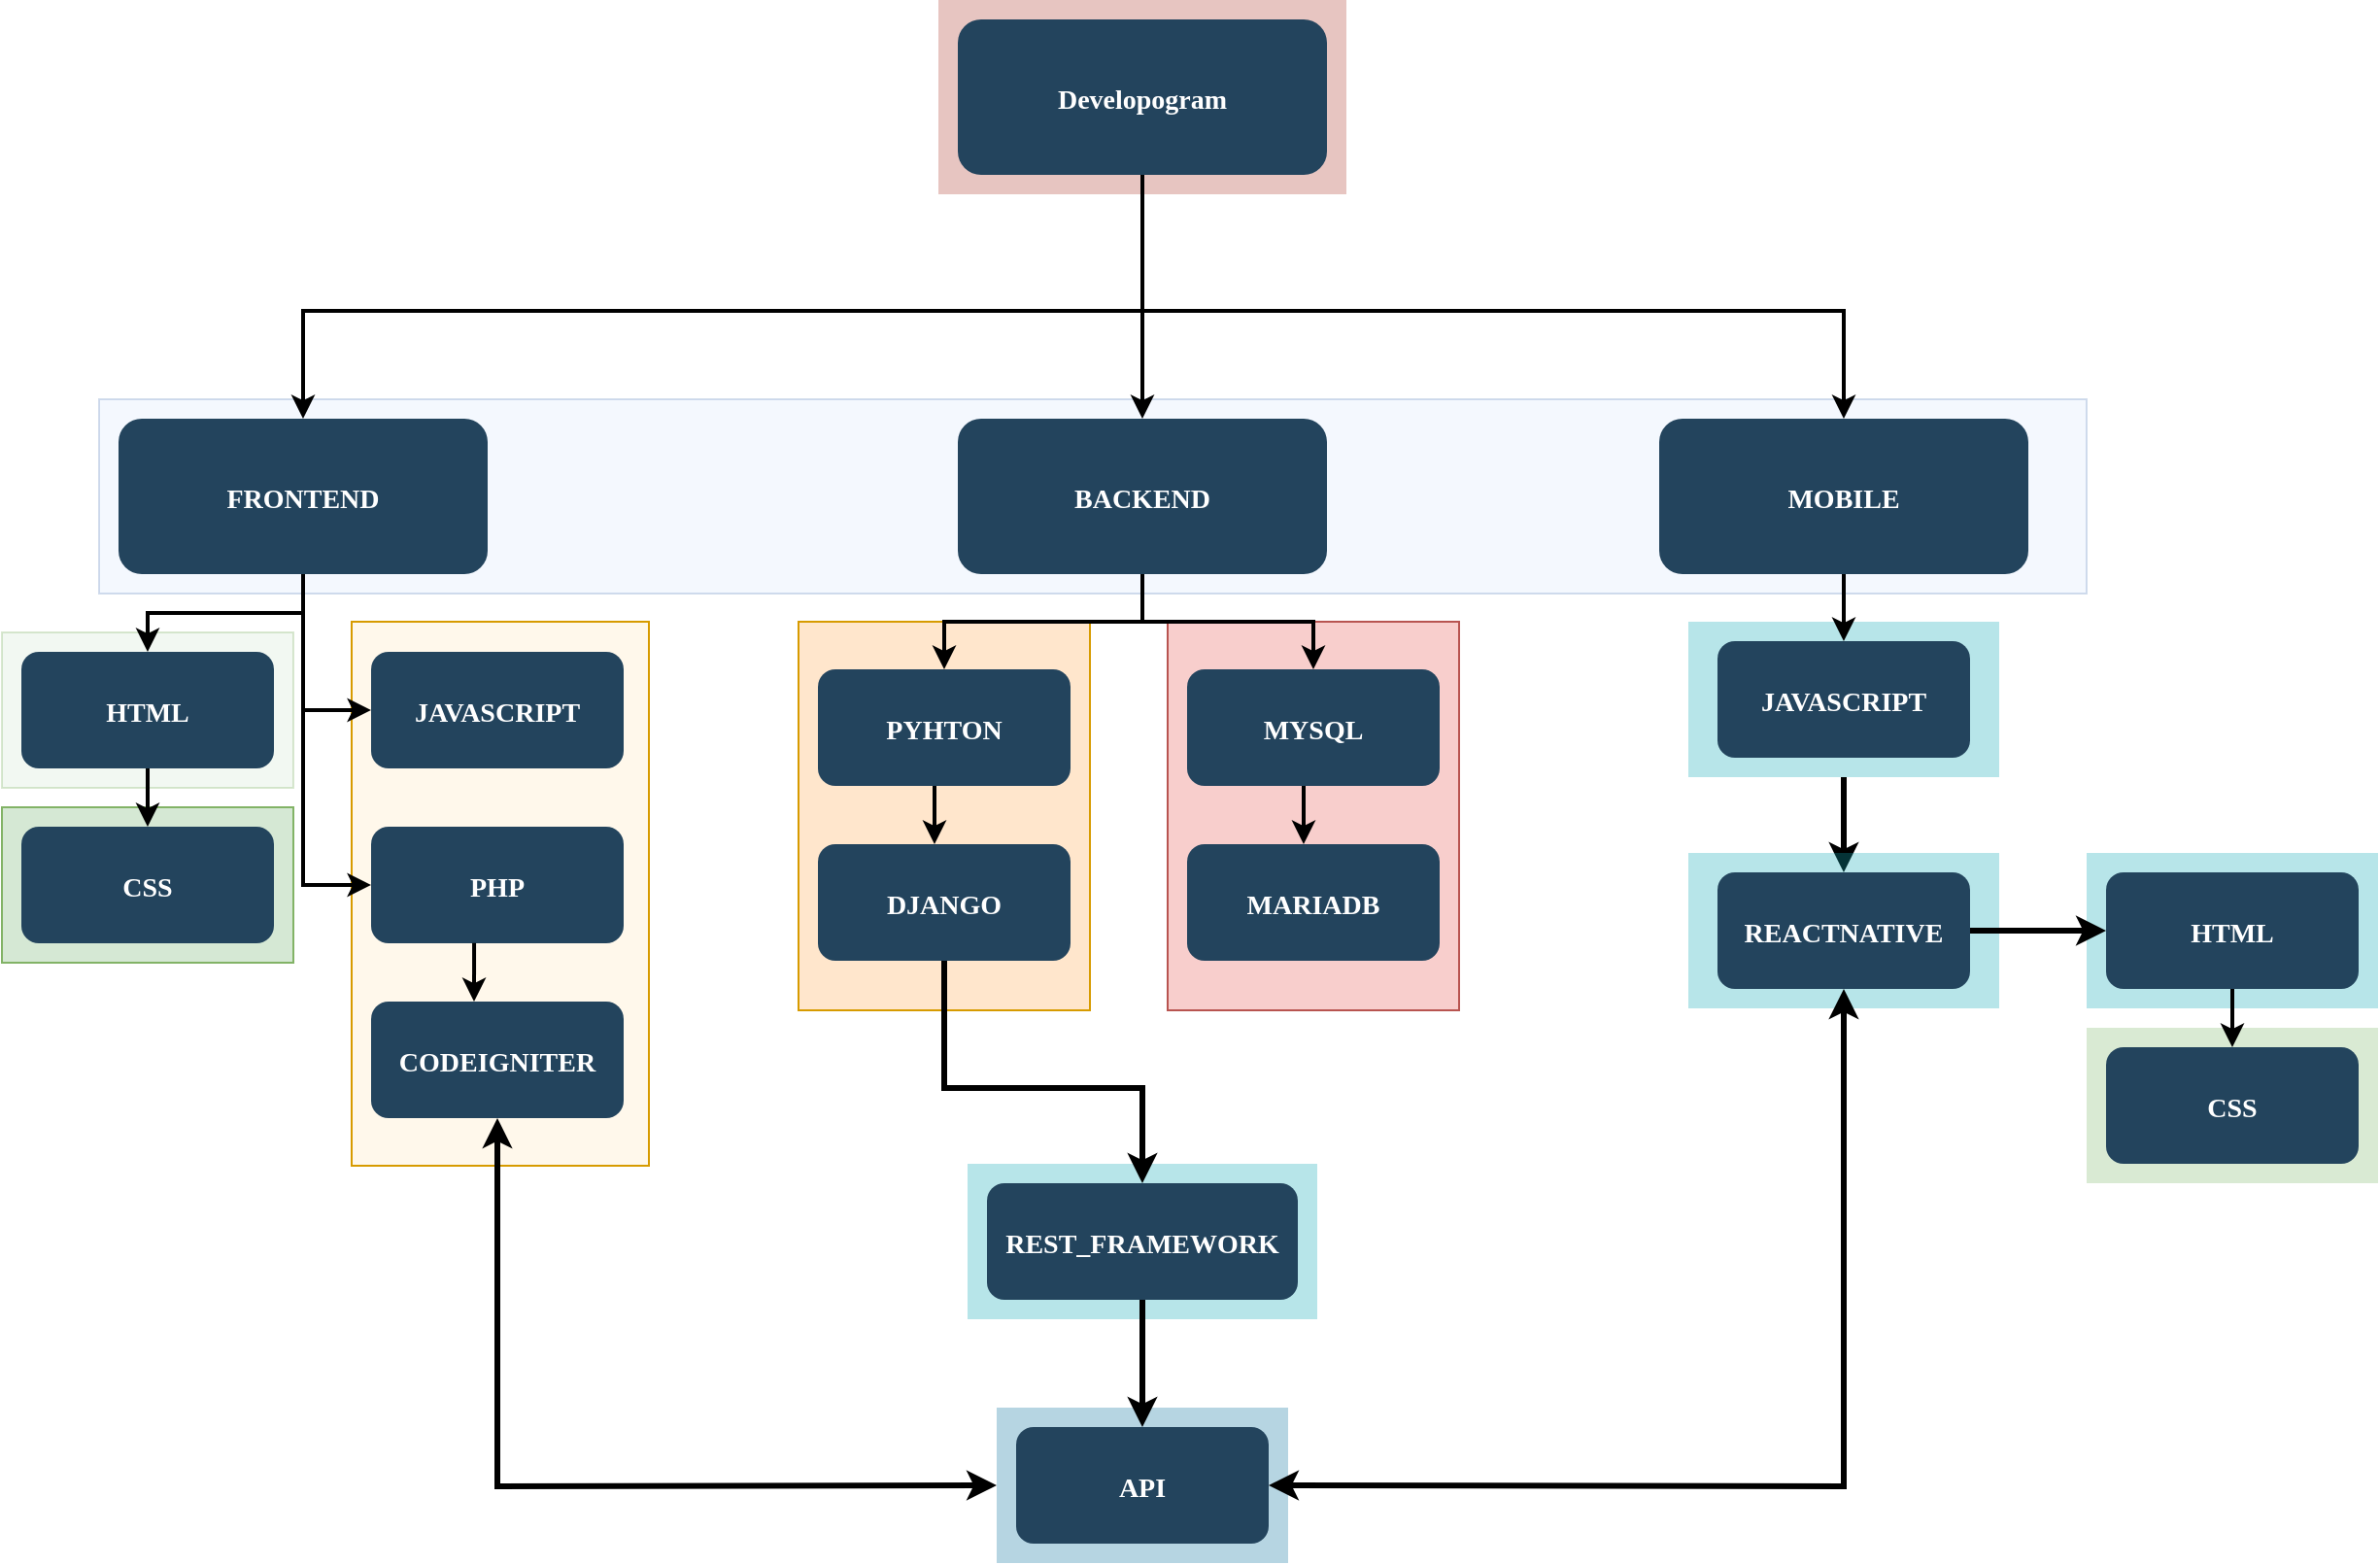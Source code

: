 <mxfile version="19.0.3" type="device"><diagram name="Page-1" id="2c0d36ab-eaac-3732-788b-9136903baeff"><mxGraphModel dx="1422" dy="965" grid="1" gridSize="10" guides="1" tooltips="1" connect="1" arrows="1" fold="1" page="1" pageScale="1.5" pageWidth="1169" pageHeight="827" background="none" math="0" shadow="0"><root><mxCell id="0"/><mxCell id="1" parent="0"/><mxCell id="AREQ18UNL7sfl6_NpvQj-159" value="" style="fillColor=#f8cecc;strokeColor=#b85450;" vertex="1" parent="1"><mxGeometry x="860" y="440" width="150" height="200" as="geometry"/></mxCell><mxCell id="AREQ18UNL7sfl6_NpvQj-158" value="" style="fillColor=#FFF8EB;strokeColor=#d79b00;" vertex="1" parent="1"><mxGeometry x="440" y="440" width="153" height="280" as="geometry"/></mxCell><mxCell id="AREQ18UNL7sfl6_NpvQj-127" value="" style="fillColor=#ffe6cc;strokeColor=#d79b00;" vertex="1" parent="1"><mxGeometry x="670" y="440" width="150" height="200" as="geometry"/></mxCell><mxCell id="123" value="" style="fillColor=#AE4132;strokeColor=none;opacity=30;" parent="1" vertex="1"><mxGeometry x="742" y="120.0" width="210" height="100.0" as="geometry"/></mxCell><mxCell id="122" value="" style="opacity=30;fillColor=#dae8fc;strokeColor=#6c8ebf;" parent="1" vertex="1"><mxGeometry x="310" y="325.5" width="1023" height="100" as="geometry"/></mxCell><mxCell id="114" value="" style="fillColor=#10739E;strokeColor=none;opacity=30;" parent="1" vertex="1"><mxGeometry x="772.0" y="844.5" width="150" height="80" as="geometry"/></mxCell><mxCell id="111" value="" style="fillColor=#d5e8d4;strokeColor=#82b366;" parent="1" vertex="1"><mxGeometry x="260" y="535.5" width="150" height="80" as="geometry"/></mxCell><mxCell id="AREQ18UNL7sfl6_NpvQj-153" value="" style="edgeStyle=orthogonalEdgeStyle;rounded=0;orthogonalLoop=1;jettySize=auto;html=1;strokeWidth=3;" edge="1" parent="1" source="110" target="AREQ18UNL7sfl6_NpvQj-146"><mxGeometry relative="1" as="geometry"/></mxCell><mxCell id="110" value="" style="fillColor=#12AAB5;strokeColor=none;opacity=30;" parent="1" vertex="1"><mxGeometry x="1128" y="440" width="160" height="80" as="geometry"/></mxCell><mxCell id="108" value="" style="fillColor=#d5e8d4;strokeColor=#82b366;opacity=30;" parent="1" vertex="1"><mxGeometry x="260" y="445.5" width="150" height="80" as="geometry"/></mxCell><mxCell id="2" value="Developogram" style="rounded=1;fillColor=#23445D;gradientColor=none;strokeColor=none;fontColor=#FFFFFF;fontStyle=1;fontFamily=Tahoma;fontSize=14" parent="1" vertex="1"><mxGeometry x="752" y="130" width="190" height="80" as="geometry"/></mxCell><mxCell id="4" value="MOBILE" style="rounded=1;fillColor=#23445D;gradientColor=none;strokeColor=none;fontColor=#FFFFFF;fontStyle=1;fontFamily=Tahoma;fontSize=14" parent="1" vertex="1"><mxGeometry x="1113.0" y="335.5" width="190" height="80" as="geometry"/></mxCell><mxCell id="9" value="" style="edgeStyle=elbowEdgeStyle;elbow=vertical;strokeWidth=2;rounded=0" parent="1" source="2" target="4" edge="1"><mxGeometry x="550" y="215.5" width="100" height="100" as="geometry"><mxPoint x="550" y="315.5" as="sourcePoint"/><mxPoint x="650" y="215.5" as="targetPoint"/><Array as="points"><mxPoint x="1093" y="280"/></Array></mxGeometry></mxCell><mxCell id="12" value="BACKEND" style="rounded=1;fillColor=#23445D;gradientColor=none;strokeColor=none;fontColor=#FFFFFF;fontStyle=1;fontFamily=Tahoma;fontSize=14" parent="1" vertex="1"><mxGeometry x="752.0" y="335.5" width="190" height="80" as="geometry"/></mxCell><mxCell id="13" value="FRONTEND" style="rounded=1;fillColor=#23445D;gradientColor=none;strokeColor=none;fontColor=#FFFFFF;fontStyle=1;fontFamily=Tahoma;fontSize=14" parent="1" vertex="1"><mxGeometry x="320" y="335.5" width="190" height="80" as="geometry"/></mxCell><mxCell id="14" value="HTML" style="rounded=1;fillColor=#23445D;gradientColor=none;strokeColor=none;fontColor=#FFFFFF;fontStyle=1;fontFamily=Tahoma;fontSize=14" parent="1" vertex="1"><mxGeometry x="270" y="455.5" width="130" height="60" as="geometry"/></mxCell><mxCell id="15" value="CSS" style="rounded=1;fillColor=#23445D;gradientColor=none;strokeColor=none;fontColor=#FFFFFF;fontStyle=1;fontFamily=Tahoma;fontSize=14" parent="1" vertex="1"><mxGeometry x="270" y="545.5" width="130" height="60" as="geometry"/></mxCell><mxCell id="16" value="JAVASCRIPT" style="rounded=1;fillColor=#23445D;gradientColor=none;strokeColor=none;fontColor=#FFFFFF;fontStyle=1;fontFamily=Tahoma;fontSize=14" parent="1" vertex="1"><mxGeometry x="450" y="455.5" width="130" height="60" as="geometry"/></mxCell><mxCell id="17" value="PHP" style="rounded=1;fillColor=#23445D;gradientColor=none;strokeColor=none;fontColor=#FFFFFF;fontStyle=1;fontFamily=Tahoma;fontSize=14" parent="1" vertex="1"><mxGeometry x="450" y="545.5" width="130" height="60" as="geometry"/></mxCell><mxCell id="18" value="CODEIGNITER" style="rounded=1;fillColor=#23445D;gradientColor=none;strokeColor=none;fontColor=#FFFFFF;fontStyle=1;fontFamily=Tahoma;fontSize=14" parent="1" vertex="1"><mxGeometry x="450" y="635.5" width="130" height="60" as="geometry"/></mxCell><mxCell id="25" value="PYHTON" style="rounded=1;fillColor=#23445D;gradientColor=none;strokeColor=none;fontColor=#FFFFFF;fontStyle=1;fontFamily=Tahoma;fontSize=14" parent="1" vertex="1"><mxGeometry x="680" y="464.5" width="130" height="60" as="geometry"/></mxCell><mxCell id="26" value="DJANGO" style="rounded=1;fillColor=#23445D;gradientColor=none;strokeColor=none;fontColor=#FFFFFF;fontStyle=1;fontFamily=Tahoma;fontSize=14" parent="1" vertex="1"><mxGeometry x="680" y="554.5" width="130" height="60" as="geometry"/></mxCell><mxCell id="29" value="MYSQL" style="rounded=1;fillColor=#23445D;gradientColor=none;strokeColor=none;fontColor=#FFFFFF;fontStyle=1;fontFamily=Tahoma;fontSize=14" parent="1" vertex="1"><mxGeometry x="870" y="464.5" width="130" height="60" as="geometry"/></mxCell><mxCell id="30" value="MARIADB" style="rounded=1;fillColor=#23445D;gradientColor=none;strokeColor=none;fontColor=#FFFFFF;fontStyle=1;fontFamily=Tahoma;fontSize=14" parent="1" vertex="1"><mxGeometry x="870" y="554.5" width="130" height="60" as="geometry"/></mxCell><mxCell id="39" value="API" style="rounded=1;fillColor=#23445D;gradientColor=none;strokeColor=none;fontColor=#FFFFFF;fontStyle=1;fontFamily=Tahoma;fontSize=14" parent="1" vertex="1"><mxGeometry x="782" y="854.5" width="130" height="60" as="geometry"/></mxCell><mxCell id="44" value="JAVASCRIPT" style="rounded=1;fillColor=#23445D;gradientColor=none;strokeColor=none;fontColor=#FFFFFF;fontStyle=1;fontFamily=Tahoma;fontSize=14" parent="1" vertex="1"><mxGeometry x="1143" y="450.0" width="130" height="60" as="geometry"/></mxCell><mxCell id="59" value="" style="edgeStyle=elbowEdgeStyle;elbow=vertical;strokeWidth=2;rounded=0" parent="1" source="2" target="12" edge="1"><mxGeometry x="560" y="225.5" width="100" height="100" as="geometry"><mxPoint x="1075" y="275.5" as="sourcePoint"/><mxPoint x="1680.0" y="345.5" as="targetPoint"/></mxGeometry></mxCell><mxCell id="61" value="" style="edgeStyle=elbowEdgeStyle;elbow=vertical;strokeWidth=2;rounded=0" parent="1" source="2" target="13" edge="1"><mxGeometry x="190" y="135.5" width="100" height="100" as="geometry"><mxPoint x="190" y="235.5" as="sourcePoint"/><mxPoint x="290" y="135.5" as="targetPoint"/><Array as="points"><mxPoint x="703" y="280"/></Array></mxGeometry></mxCell><mxCell id="62" value="" style="edgeStyle=elbowEdgeStyle;elbow=vertical;strokeWidth=2;rounded=0" parent="1" source="13" target="14" edge="1"><mxGeometry x="190" y="135.5" width="100" height="100" as="geometry"><mxPoint x="190" y="235.5" as="sourcePoint"/><mxPoint x="290" y="135.5" as="targetPoint"/></mxGeometry></mxCell><mxCell id="64" value="" style="edgeStyle=elbowEdgeStyle;elbow=horizontal;strokeWidth=2;rounded=0" parent="1" source="13" target="16" edge="1"><mxGeometry x="190" y="135.5" width="100" height="100" as="geometry"><mxPoint x="190" y="235.5" as="sourcePoint"/><mxPoint x="290" y="135.5" as="targetPoint"/><Array as="points"><mxPoint x="415" y="435.5"/></Array></mxGeometry></mxCell><mxCell id="65" value="" style="edgeStyle=elbowEdgeStyle;elbow=horizontal;strokeWidth=2;rounded=0" parent="1" source="13" target="17" edge="1"><mxGeometry x="190" y="135.5" width="100" height="100" as="geometry"><mxPoint x="190" y="235.5" as="sourcePoint"/><mxPoint x="290" y="135.5" as="targetPoint"/><Array as="points"><mxPoint x="415" y="475.5"/></Array></mxGeometry></mxCell><mxCell id="66" value="" style="edgeStyle=elbowEdgeStyle;elbow=horizontal;strokeWidth=2;rounded=0;exitX=0.408;exitY=0.997;exitDx=0;exitDy=0;exitPerimeter=0;" parent="1" source="17" target="18" edge="1"><mxGeometry x="190" y="135.5" width="100" height="100" as="geometry"><mxPoint x="190" y="235.5" as="sourcePoint"/><mxPoint x="290" y="135.5" as="targetPoint"/><Array as="points"><mxPoint x="503" y="630"/><mxPoint x="513" y="610"/><mxPoint x="415" y="525.5"/></Array></mxGeometry></mxCell><mxCell id="71" value="" style="edgeStyle=elbowEdgeStyle;elbow=horizontal;strokeWidth=2;rounded=0" parent="1" source="25" target="26" edge="1"><mxGeometry x="157" y="144.5" width="100" height="100" as="geometry"><mxPoint x="157" y="244.5" as="sourcePoint"/><mxPoint x="597" y="674.5" as="targetPoint"/><Array as="points"><mxPoint x="740" y="539"/><mxPoint x="650" y="539"/><mxPoint x="577" y="584.5"/></Array></mxGeometry></mxCell><mxCell id="73" value="" style="edgeStyle=elbowEdgeStyle;elbow=horizontal;strokeWidth=2;rounded=0" parent="1" source="29" target="30" edge="1"><mxGeometry x="187" y="144.5" width="100" height="100" as="geometry"><mxPoint x="187" y="244.5" as="sourcePoint"/><mxPoint x="287" y="144.5" as="targetPoint"/><Array as="points"><mxPoint x="930" y="529"/><mxPoint x="850" y="539"/><mxPoint x="777" y="544.5"/></Array></mxGeometry></mxCell><mxCell id="100" value="" style="edgeStyle=elbowEdgeStyle;elbow=vertical;strokeWidth=2;rounded=0" parent="1" source="12" target="25" edge="1"><mxGeometry x="167" y="135.5" width="100" height="100" as="geometry"><mxPoint x="167" y="235.5" as="sourcePoint"/><mxPoint x="267" y="135.5" as="targetPoint"/></mxGeometry></mxCell><mxCell id="101" value="" style="edgeStyle=elbowEdgeStyle;elbow=vertical;strokeWidth=2;rounded=0" parent="1" source="12" target="29" edge="1"><mxGeometry x="167" y="135.5" width="100" height="100" as="geometry"><mxPoint x="167" y="235.5" as="sourcePoint"/><mxPoint x="267" y="135.5" as="targetPoint"/></mxGeometry></mxCell><mxCell id="105" value="" style="edgeStyle=elbowEdgeStyle;elbow=vertical;strokeWidth=2;rounded=0" parent="1" source="4" target="44" edge="1"><mxGeometry x="10" y="140.5" width="100" height="100" as="geometry"><mxPoint x="10" y="240.5" as="sourcePoint"/><mxPoint x="110" y="140.5" as="targetPoint"/></mxGeometry></mxCell><mxCell id="107" value="" style="edgeStyle=elbowEdgeStyle;elbow=vertical;rounded=0;strokeWidth=2" parent="1" source="14" target="15" edge="1"><mxGeometry x="190" y="135.5" width="100" height="100" as="geometry"><mxPoint x="190" y="235.5" as="sourcePoint"/><mxPoint x="290" y="135.5" as="targetPoint"/></mxGeometry></mxCell><mxCell id="AREQ18UNL7sfl6_NpvQj-138" value="" style="fillColor=#12AAB5;strokeColor=none;opacity=30;" vertex="1" parent="1"><mxGeometry x="757" y="719" width="180" height="80" as="geometry"/></mxCell><mxCell id="AREQ18UNL7sfl6_NpvQj-144" value="" style="edgeStyle=orthogonalEdgeStyle;rounded=0;orthogonalLoop=1;jettySize=auto;html=1;strokeWidth=3;" edge="1" parent="1" source="AREQ18UNL7sfl6_NpvQj-139" target="39"><mxGeometry relative="1" as="geometry"/></mxCell><mxCell id="AREQ18UNL7sfl6_NpvQj-139" value="REST_FRAMEWORK" style="rounded=1;fillColor=#23445D;gradientColor=none;strokeColor=none;fontColor=#FFFFFF;fontStyle=1;fontFamily=Tahoma;fontSize=14" vertex="1" parent="1"><mxGeometry x="767" y="729" width="160" height="60" as="geometry"/></mxCell><mxCell id="AREQ18UNL7sfl6_NpvQj-140" value="" style="edgeStyle=orthogonalEdgeStyle;rounded=0;orthogonalLoop=1;jettySize=auto;html=1;strokeWidth=3;" edge="1" parent="1" source="26" target="AREQ18UNL7sfl6_NpvQj-139"><mxGeometry relative="1" as="geometry"><mxPoint x="846.5" y="635.5" as="sourcePoint"/><mxPoint x="846.5" y="766.5" as="targetPoint"/><Array as="points"><mxPoint x="745" y="680"/><mxPoint x="847" y="680"/></Array></mxGeometry></mxCell><mxCell id="AREQ18UNL7sfl6_NpvQj-145" value="" style="fillColor=#12AAB5;strokeColor=none;opacity=30;" vertex="1" parent="1"><mxGeometry x="1128" y="559" width="160" height="80" as="geometry"/></mxCell><mxCell id="AREQ18UNL7sfl6_NpvQj-146" value="REACTNATIVE" style="rounded=1;fillColor=#23445D;gradientColor=none;strokeColor=none;fontColor=#FFFFFF;fontStyle=1;fontFamily=Tahoma;fontSize=14" vertex="1" parent="1"><mxGeometry x="1143" y="569" width="130" height="60" as="geometry"/></mxCell><mxCell id="AREQ18UNL7sfl6_NpvQj-148" value="" style="fillColor=#D9EAD3;strokeColor=none" vertex="1" parent="1"><mxGeometry x="1333" y="649.0" width="150" height="80" as="geometry"/></mxCell><mxCell id="AREQ18UNL7sfl6_NpvQj-149" value="" style="fillColor=#12AAB5;strokeColor=none;opacity=30;" vertex="1" parent="1"><mxGeometry x="1333" y="559" width="150" height="80" as="geometry"/></mxCell><mxCell id="AREQ18UNL7sfl6_NpvQj-150" value="HTML" style="rounded=1;fillColor=#23445D;gradientColor=none;strokeColor=none;fontColor=#FFFFFF;fontStyle=1;fontFamily=Tahoma;fontSize=14" vertex="1" parent="1"><mxGeometry x="1343" y="569" width="130" height="60" as="geometry"/></mxCell><mxCell id="AREQ18UNL7sfl6_NpvQj-151" value="CSS" style="rounded=1;fillColor=#23445D;gradientColor=none;strokeColor=none;fontColor=#FFFFFF;fontStyle=1;fontFamily=Tahoma;fontSize=14" vertex="1" parent="1"><mxGeometry x="1343" y="659" width="130" height="60" as="geometry"/></mxCell><mxCell id="AREQ18UNL7sfl6_NpvQj-152" value="" style="edgeStyle=elbowEdgeStyle;elbow=vertical;rounded=0;strokeWidth=2" edge="1" parent="1" source="AREQ18UNL7sfl6_NpvQj-150" target="AREQ18UNL7sfl6_NpvQj-151"><mxGeometry x="1263" y="249" width="100" height="100" as="geometry"><mxPoint x="1263" y="349" as="sourcePoint"/><mxPoint x="1363" y="249" as="targetPoint"/></mxGeometry></mxCell><mxCell id="AREQ18UNL7sfl6_NpvQj-155" value="" style="edgeStyle=orthogonalEdgeStyle;rounded=0;orthogonalLoop=1;jettySize=auto;html=1;strokeWidth=3;entryX=0;entryY=0.5;entryDx=0;entryDy=0;" edge="1" parent="1" source="AREQ18UNL7sfl6_NpvQj-146" target="AREQ18UNL7sfl6_NpvQj-150"><mxGeometry relative="1" as="geometry"><mxPoint x="1218" y="540.5" as="sourcePoint"/><mxPoint x="1218" y="589.5" as="targetPoint"/></mxGeometry></mxCell><mxCell id="AREQ18UNL7sfl6_NpvQj-164" value="" style="endArrow=classic;startArrow=classic;html=1;rounded=0;strokeWidth=3;entryX=0.5;entryY=1;entryDx=0;entryDy=0;exitX=0;exitY=0.5;exitDx=0;exitDy=0;" edge="1" parent="1" source="114" target="18"><mxGeometry width="50" height="50" relative="1" as="geometry"><mxPoint x="610" y="799" as="sourcePoint"/><mxPoint x="660" y="749" as="targetPoint"/><Array as="points"><mxPoint x="515" y="885"/></Array></mxGeometry></mxCell><mxCell id="AREQ18UNL7sfl6_NpvQj-165" value="" style="endArrow=classic;startArrow=classic;html=1;rounded=0;strokeWidth=3;entryX=0.5;entryY=1;entryDx=0;entryDy=0;exitX=1;exitY=0.5;exitDx=0;exitDy=0;" edge="1" parent="1" source="39" target="AREQ18UNL7sfl6_NpvQj-146"><mxGeometry width="50" height="50" relative="1" as="geometry"><mxPoint x="780" y="700" as="sourcePoint"/><mxPoint x="830" y="650" as="targetPoint"/><Array as="points"><mxPoint x="1208" y="885"/></Array></mxGeometry></mxCell></root></mxGraphModel></diagram></mxfile>